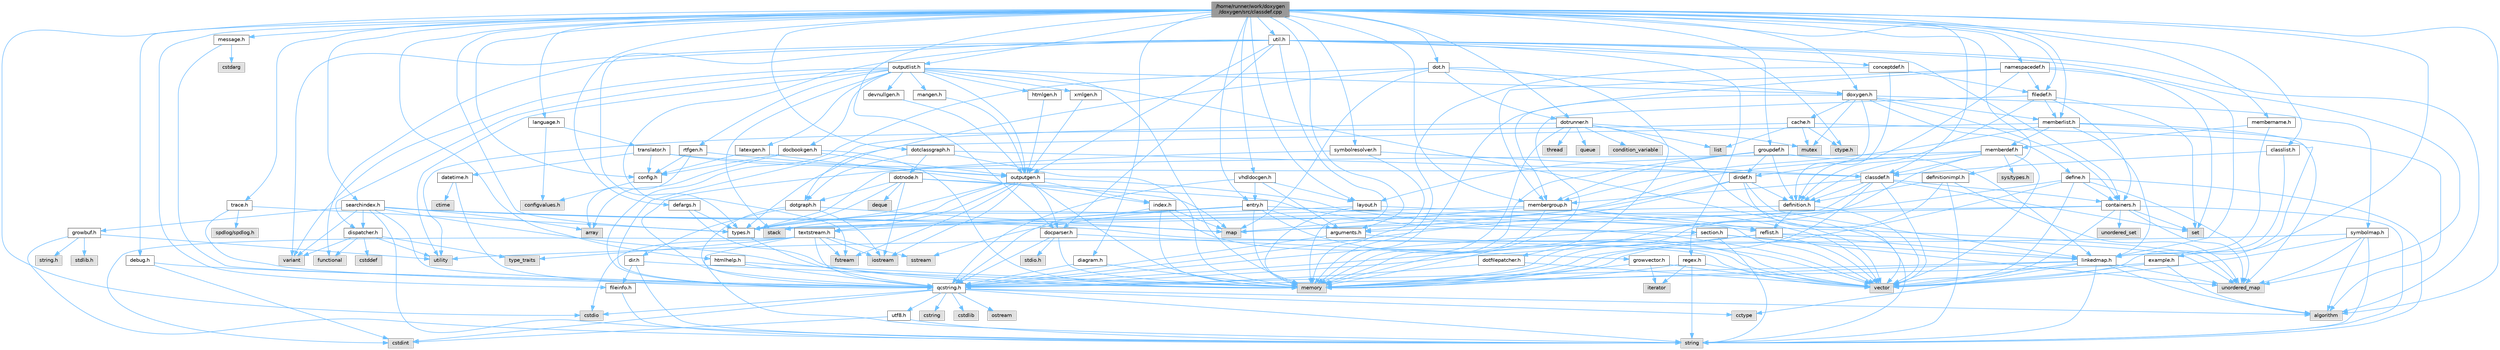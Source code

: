 digraph "/home/runner/work/doxygen/doxygen/src/classdef.cpp"
{
 // INTERACTIVE_SVG=YES
 // LATEX_PDF_SIZE
  bgcolor="transparent";
  edge [fontname=Helvetica,fontsize=10,labelfontname=Helvetica,labelfontsize=10];
  node [fontname=Helvetica,fontsize=10,shape=box,height=0.2,width=0.4];
  Node1 [id="Node000001",label="/home/runner/work/doxygen\l/doxygen/src/classdef.cpp",height=0.2,width=0.4,color="gray40", fillcolor="grey60", style="filled", fontcolor="black"];
  Node1 -> Node2 [id="edge1_Node000001_Node000002",color="steelblue1",style="solid"];
  Node2 [id="Node000002",label="cstdio",height=0.2,width=0.4,color="grey60", fillcolor="#E0E0E0", style="filled"];
  Node1 -> Node3 [id="edge2_Node000001_Node000003",color="steelblue1",style="solid"];
  Node3 [id="Node000003",label="algorithm",height=0.2,width=0.4,color="grey60", fillcolor="#E0E0E0", style="filled"];
  Node1 -> Node4 [id="edge3_Node000001_Node000004",color="steelblue1",style="solid"];
  Node4 [id="Node000004",label="types.h",height=0.2,width=0.4,color="grey40", fillcolor="white", style="filled",URL="$d9/d49/types_8h.html",tooltip="This file contains a number of basic enums and types."];
  Node4 -> Node5 [id="edge4_Node000004_Node000005",color="steelblue1",style="solid"];
  Node5 [id="Node000005",label="qcstring.h",height=0.2,width=0.4,color="grey40", fillcolor="white", style="filled",URL="$d7/d5c/qcstring_8h.html",tooltip=" "];
  Node5 -> Node6 [id="edge5_Node000005_Node000006",color="steelblue1",style="solid"];
  Node6 [id="Node000006",label="string",height=0.2,width=0.4,color="grey60", fillcolor="#E0E0E0", style="filled"];
  Node5 -> Node3 [id="edge6_Node000005_Node000003",color="steelblue1",style="solid"];
  Node5 -> Node7 [id="edge7_Node000005_Node000007",color="steelblue1",style="solid"];
  Node7 [id="Node000007",label="cctype",height=0.2,width=0.4,color="grey60", fillcolor="#E0E0E0", style="filled"];
  Node5 -> Node8 [id="edge8_Node000005_Node000008",color="steelblue1",style="solid"];
  Node8 [id="Node000008",label="cstring",height=0.2,width=0.4,color="grey60", fillcolor="#E0E0E0", style="filled"];
  Node5 -> Node2 [id="edge9_Node000005_Node000002",color="steelblue1",style="solid"];
  Node5 -> Node9 [id="edge10_Node000005_Node000009",color="steelblue1",style="solid"];
  Node9 [id="Node000009",label="cstdlib",height=0.2,width=0.4,color="grey60", fillcolor="#E0E0E0", style="filled"];
  Node5 -> Node10 [id="edge11_Node000005_Node000010",color="steelblue1",style="solid"];
  Node10 [id="Node000010",label="cstdint",height=0.2,width=0.4,color="grey60", fillcolor="#E0E0E0", style="filled"];
  Node5 -> Node11 [id="edge12_Node000005_Node000011",color="steelblue1",style="solid"];
  Node11 [id="Node000011",label="ostream",height=0.2,width=0.4,color="grey60", fillcolor="#E0E0E0", style="filled"];
  Node5 -> Node12 [id="edge13_Node000005_Node000012",color="steelblue1",style="solid"];
  Node12 [id="Node000012",label="utf8.h",height=0.2,width=0.4,color="grey40", fillcolor="white", style="filled",URL="$db/d7c/utf8_8h.html",tooltip="Various UTF8 related helper functions."];
  Node12 -> Node10 [id="edge14_Node000012_Node000010",color="steelblue1",style="solid"];
  Node12 -> Node6 [id="edge15_Node000012_Node000006",color="steelblue1",style="solid"];
  Node1 -> Node13 [id="edge16_Node000001_Node000013",color="steelblue1",style="solid"];
  Node13 [id="Node000013",label="classdef.h",height=0.2,width=0.4,color="grey40", fillcolor="white", style="filled",URL="$d1/da6/classdef_8h.html",tooltip=" "];
  Node13 -> Node14 [id="edge17_Node000013_Node000014",color="steelblue1",style="solid"];
  Node14 [id="Node000014",label="memory",height=0.2,width=0.4,color="grey60", fillcolor="#E0E0E0", style="filled"];
  Node13 -> Node15 [id="edge18_Node000013_Node000015",color="steelblue1",style="solid"];
  Node15 [id="Node000015",label="vector",height=0.2,width=0.4,color="grey60", fillcolor="#E0E0E0", style="filled"];
  Node13 -> Node16 [id="edge19_Node000013_Node000016",color="steelblue1",style="solid"];
  Node16 [id="Node000016",label="set",height=0.2,width=0.4,color="grey60", fillcolor="#E0E0E0", style="filled"];
  Node13 -> Node17 [id="edge20_Node000013_Node000017",color="steelblue1",style="solid"];
  Node17 [id="Node000017",label="containers.h",height=0.2,width=0.4,color="grey40", fillcolor="white", style="filled",URL="$d5/d75/containers_8h.html",tooltip=" "];
  Node17 -> Node15 [id="edge21_Node000017_Node000015",color="steelblue1",style="solid"];
  Node17 -> Node6 [id="edge22_Node000017_Node000006",color="steelblue1",style="solid"];
  Node17 -> Node16 [id="edge23_Node000017_Node000016",color="steelblue1",style="solid"];
  Node17 -> Node18 [id="edge24_Node000017_Node000018",color="steelblue1",style="solid"];
  Node18 [id="Node000018",label="map",height=0.2,width=0.4,color="grey60", fillcolor="#E0E0E0", style="filled"];
  Node17 -> Node19 [id="edge25_Node000017_Node000019",color="steelblue1",style="solid"];
  Node19 [id="Node000019",label="unordered_set",height=0.2,width=0.4,color="grey60", fillcolor="#E0E0E0", style="filled"];
  Node17 -> Node20 [id="edge26_Node000017_Node000020",color="steelblue1",style="solid"];
  Node20 [id="Node000020",label="unordered_map",height=0.2,width=0.4,color="grey60", fillcolor="#E0E0E0", style="filled"];
  Node17 -> Node21 [id="edge27_Node000017_Node000021",color="steelblue1",style="solid"];
  Node21 [id="Node000021",label="stack",height=0.2,width=0.4,color="grey60", fillcolor="#E0E0E0", style="filled"];
  Node13 -> Node22 [id="edge28_Node000013_Node000022",color="steelblue1",style="solid"];
  Node22 [id="Node000022",label="definition.h",height=0.2,width=0.4,color="grey40", fillcolor="white", style="filled",URL="$df/da1/definition_8h.html",tooltip=" "];
  Node22 -> Node15 [id="edge29_Node000022_Node000015",color="steelblue1",style="solid"];
  Node22 -> Node4 [id="edge30_Node000022_Node000004",color="steelblue1",style="solid"];
  Node22 -> Node23 [id="edge31_Node000022_Node000023",color="steelblue1",style="solid"];
  Node23 [id="Node000023",label="reflist.h",height=0.2,width=0.4,color="grey40", fillcolor="white", style="filled",URL="$d1/d02/reflist_8h.html",tooltip=" "];
  Node23 -> Node15 [id="edge32_Node000023_Node000015",color="steelblue1",style="solid"];
  Node23 -> Node20 [id="edge33_Node000023_Node000020",color="steelblue1",style="solid"];
  Node23 -> Node14 [id="edge34_Node000023_Node000014",color="steelblue1",style="solid"];
  Node23 -> Node5 [id="edge35_Node000023_Node000005",color="steelblue1",style="solid"];
  Node23 -> Node24 [id="edge36_Node000023_Node000024",color="steelblue1",style="solid"];
  Node24 [id="Node000024",label="linkedmap.h",height=0.2,width=0.4,color="grey40", fillcolor="white", style="filled",URL="$da/de1/linkedmap_8h.html",tooltip=" "];
  Node24 -> Node20 [id="edge37_Node000024_Node000020",color="steelblue1",style="solid"];
  Node24 -> Node15 [id="edge38_Node000024_Node000015",color="steelblue1",style="solid"];
  Node24 -> Node14 [id="edge39_Node000024_Node000014",color="steelblue1",style="solid"];
  Node24 -> Node6 [id="edge40_Node000024_Node000006",color="steelblue1",style="solid"];
  Node24 -> Node3 [id="edge41_Node000024_Node000003",color="steelblue1",style="solid"];
  Node24 -> Node7 [id="edge42_Node000024_Node000007",color="steelblue1",style="solid"];
  Node24 -> Node5 [id="edge43_Node000024_Node000005",color="steelblue1",style="solid"];
  Node13 -> Node25 [id="edge44_Node000013_Node000025",color="steelblue1",style="solid"];
  Node25 [id="Node000025",label="arguments.h",height=0.2,width=0.4,color="grey40", fillcolor="white", style="filled",URL="$df/d9b/arguments_8h.html",tooltip=" "];
  Node25 -> Node15 [id="edge45_Node000025_Node000015",color="steelblue1",style="solid"];
  Node25 -> Node5 [id="edge46_Node000025_Node000005",color="steelblue1",style="solid"];
  Node13 -> Node26 [id="edge47_Node000013_Node000026",color="steelblue1",style="solid"];
  Node26 [id="Node000026",label="membergroup.h",height=0.2,width=0.4,color="grey40", fillcolor="white", style="filled",URL="$d9/d11/membergroup_8h.html",tooltip=" "];
  Node26 -> Node15 [id="edge48_Node000026_Node000015",color="steelblue1",style="solid"];
  Node26 -> Node18 [id="edge49_Node000026_Node000018",color="steelblue1",style="solid"];
  Node26 -> Node14 [id="edge50_Node000026_Node000014",color="steelblue1",style="solid"];
  Node26 -> Node4 [id="edge51_Node000026_Node000004",color="steelblue1",style="solid"];
  Node26 -> Node23 [id="edge52_Node000026_Node000023",color="steelblue1",style="solid"];
  Node1 -> Node27 [id="edge53_Node000001_Node000027",color="steelblue1",style="solid"];
  Node27 [id="Node000027",label="classlist.h",height=0.2,width=0.4,color="grey40", fillcolor="white", style="filled",URL="$d2/df8/classlist_8h.html",tooltip=" "];
  Node27 -> Node24 [id="edge54_Node000027_Node000024",color="steelblue1",style="solid"];
  Node27 -> Node13 [id="edge55_Node000027_Node000013",color="steelblue1",style="solid"];
  Node1 -> Node28 [id="edge56_Node000001_Node000028",color="steelblue1",style="solid"];
  Node28 [id="Node000028",label="entry.h",height=0.2,width=0.4,color="grey40", fillcolor="white", style="filled",URL="$d1/dc6/entry_8h.html",tooltip=" "];
  Node28 -> Node15 [id="edge57_Node000028_Node000015",color="steelblue1",style="solid"];
  Node28 -> Node14 [id="edge58_Node000028_Node000014",color="steelblue1",style="solid"];
  Node28 -> Node29 [id="edge59_Node000028_Node000029",color="steelblue1",style="solid"];
  Node29 [id="Node000029",label="sstream",height=0.2,width=0.4,color="grey60", fillcolor="#E0E0E0", style="filled"];
  Node28 -> Node4 [id="edge60_Node000028_Node000004",color="steelblue1",style="solid"];
  Node28 -> Node25 [id="edge61_Node000028_Node000025",color="steelblue1",style="solid"];
  Node28 -> Node23 [id="edge62_Node000028_Node000023",color="steelblue1",style="solid"];
  Node28 -> Node30 [id="edge63_Node000028_Node000030",color="steelblue1",style="solid"];
  Node30 [id="Node000030",label="textstream.h",height=0.2,width=0.4,color="grey40", fillcolor="white", style="filled",URL="$d4/d7d/textstream_8h.html",tooltip=" "];
  Node30 -> Node6 [id="edge64_Node000030_Node000006",color="steelblue1",style="solid"];
  Node30 -> Node31 [id="edge65_Node000030_Node000031",color="steelblue1",style="solid"];
  Node31 [id="Node000031",label="iostream",height=0.2,width=0.4,color="grey60", fillcolor="#E0E0E0", style="filled"];
  Node30 -> Node29 [id="edge66_Node000030_Node000029",color="steelblue1",style="solid"];
  Node30 -> Node10 [id="edge67_Node000030_Node000010",color="steelblue1",style="solid"];
  Node30 -> Node2 [id="edge68_Node000030_Node000002",color="steelblue1",style="solid"];
  Node30 -> Node32 [id="edge69_Node000030_Node000032",color="steelblue1",style="solid"];
  Node32 [id="Node000032",label="fstream",height=0.2,width=0.4,color="grey60", fillcolor="#E0E0E0", style="filled"];
  Node30 -> Node33 [id="edge70_Node000030_Node000033",color="steelblue1",style="solid"];
  Node33 [id="Node000033",label="type_traits",height=0.2,width=0.4,color="grey60", fillcolor="#E0E0E0", style="filled"];
  Node30 -> Node5 [id="edge71_Node000030_Node000005",color="steelblue1",style="solid"];
  Node1 -> Node34 [id="edge72_Node000001_Node000034",color="steelblue1",style="solid"];
  Node34 [id="Node000034",label="doxygen.h",height=0.2,width=0.4,color="grey40", fillcolor="white", style="filled",URL="$d1/da1/doxygen_8h.html",tooltip=" "];
  Node34 -> Node35 [id="edge73_Node000034_Node000035",color="steelblue1",style="solid"];
  Node35 [id="Node000035",label="mutex",height=0.2,width=0.4,color="grey60", fillcolor="#E0E0E0", style="filled"];
  Node34 -> Node17 [id="edge74_Node000034_Node000017",color="steelblue1",style="solid"];
  Node34 -> Node26 [id="edge75_Node000034_Node000026",color="steelblue1",style="solid"];
  Node34 -> Node36 [id="edge76_Node000034_Node000036",color="steelblue1",style="solid"];
  Node36 [id="Node000036",label="dirdef.h",height=0.2,width=0.4,color="grey40", fillcolor="white", style="filled",URL="$d6/d15/dirdef_8h.html",tooltip=" "];
  Node36 -> Node15 [id="edge77_Node000036_Node000015",color="steelblue1",style="solid"];
  Node36 -> Node18 [id="edge78_Node000036_Node000018",color="steelblue1",style="solid"];
  Node36 -> Node5 [id="edge79_Node000036_Node000005",color="steelblue1",style="solid"];
  Node36 -> Node24 [id="edge80_Node000036_Node000024",color="steelblue1",style="solid"];
  Node36 -> Node22 [id="edge81_Node000036_Node000022",color="steelblue1",style="solid"];
  Node34 -> Node37 [id="edge82_Node000034_Node000037",color="steelblue1",style="solid"];
  Node37 [id="Node000037",label="memberlist.h",height=0.2,width=0.4,color="grey40", fillcolor="white", style="filled",URL="$dd/d78/memberlist_8h.html",tooltip=" "];
  Node37 -> Node15 [id="edge83_Node000037_Node000015",color="steelblue1",style="solid"];
  Node37 -> Node3 [id="edge84_Node000037_Node000003",color="steelblue1",style="solid"];
  Node37 -> Node38 [id="edge85_Node000037_Node000038",color="steelblue1",style="solid"];
  Node38 [id="Node000038",label="memberdef.h",height=0.2,width=0.4,color="grey40", fillcolor="white", style="filled",URL="$d4/d46/memberdef_8h.html",tooltip=" "];
  Node38 -> Node15 [id="edge86_Node000038_Node000015",color="steelblue1",style="solid"];
  Node38 -> Node14 [id="edge87_Node000038_Node000014",color="steelblue1",style="solid"];
  Node38 -> Node39 [id="edge88_Node000038_Node000039",color="steelblue1",style="solid"];
  Node39 [id="Node000039",label="sys/types.h",height=0.2,width=0.4,color="grey60", fillcolor="#E0E0E0", style="filled"];
  Node38 -> Node4 [id="edge89_Node000038_Node000004",color="steelblue1",style="solid"];
  Node38 -> Node22 [id="edge90_Node000038_Node000022",color="steelblue1",style="solid"];
  Node38 -> Node25 [id="edge91_Node000038_Node000025",color="steelblue1",style="solid"];
  Node38 -> Node13 [id="edge92_Node000038_Node000013",color="steelblue1",style="solid"];
  Node37 -> Node24 [id="edge93_Node000037_Node000024",color="steelblue1",style="solid"];
  Node37 -> Node4 [id="edge94_Node000037_Node000004",color="steelblue1",style="solid"];
  Node37 -> Node26 [id="edge95_Node000037_Node000026",color="steelblue1",style="solid"];
  Node34 -> Node40 [id="edge96_Node000034_Node000040",color="steelblue1",style="solid"];
  Node40 [id="Node000040",label="define.h",height=0.2,width=0.4,color="grey40", fillcolor="white", style="filled",URL="$df/d67/define_8h.html",tooltip=" "];
  Node40 -> Node15 [id="edge97_Node000040_Node000015",color="steelblue1",style="solid"];
  Node40 -> Node14 [id="edge98_Node000040_Node000014",color="steelblue1",style="solid"];
  Node40 -> Node6 [id="edge99_Node000040_Node000006",color="steelblue1",style="solid"];
  Node40 -> Node20 [id="edge100_Node000040_Node000020",color="steelblue1",style="solid"];
  Node40 -> Node5 [id="edge101_Node000040_Node000005",color="steelblue1",style="solid"];
  Node40 -> Node17 [id="edge102_Node000040_Node000017",color="steelblue1",style="solid"];
  Node34 -> Node41 [id="edge103_Node000034_Node000041",color="steelblue1",style="solid"];
  Node41 [id="Node000041",label="cache.h",height=0.2,width=0.4,color="grey40", fillcolor="white", style="filled",URL="$d3/d26/cache_8h.html",tooltip=" "];
  Node41 -> Node42 [id="edge104_Node000041_Node000042",color="steelblue1",style="solid"];
  Node42 [id="Node000042",label="list",height=0.2,width=0.4,color="grey60", fillcolor="#E0E0E0", style="filled"];
  Node41 -> Node20 [id="edge105_Node000041_Node000020",color="steelblue1",style="solid"];
  Node41 -> Node35 [id="edge106_Node000041_Node000035",color="steelblue1",style="solid"];
  Node41 -> Node43 [id="edge107_Node000041_Node000043",color="steelblue1",style="solid"];
  Node43 [id="Node000043",label="utility",height=0.2,width=0.4,color="grey60", fillcolor="#E0E0E0", style="filled"];
  Node41 -> Node44 [id="edge108_Node000041_Node000044",color="steelblue1",style="solid"];
  Node44 [id="Node000044",label="ctype.h",height=0.2,width=0.4,color="grey60", fillcolor="#E0E0E0", style="filled"];
  Node34 -> Node45 [id="edge109_Node000034_Node000045",color="steelblue1",style="solid"];
  Node45 [id="Node000045",label="symbolmap.h",height=0.2,width=0.4,color="grey40", fillcolor="white", style="filled",URL="$d7/ddd/symbolmap_8h.html",tooltip=" "];
  Node45 -> Node3 [id="edge110_Node000045_Node000003",color="steelblue1",style="solid"];
  Node45 -> Node20 [id="edge111_Node000045_Node000020",color="steelblue1",style="solid"];
  Node45 -> Node15 [id="edge112_Node000045_Node000015",color="steelblue1",style="solid"];
  Node45 -> Node6 [id="edge113_Node000045_Node000006",color="steelblue1",style="solid"];
  Node45 -> Node43 [id="edge114_Node000045_Node000043",color="steelblue1",style="solid"];
  Node1 -> Node46 [id="edge115_Node000001_Node000046",color="steelblue1",style="solid"];
  Node46 [id="Node000046",label="membername.h",height=0.2,width=0.4,color="grey40", fillcolor="white", style="filled",URL="$d7/dfc/membername_8h.html",tooltip=" "];
  Node46 -> Node38 [id="edge116_Node000046_Node000038",color="steelblue1",style="solid"];
  Node46 -> Node24 [id="edge117_Node000046_Node000024",color="steelblue1",style="solid"];
  Node1 -> Node47 [id="edge118_Node000001_Node000047",color="steelblue1",style="solid"];
  Node47 [id="Node000047",label="message.h",height=0.2,width=0.4,color="grey40", fillcolor="white", style="filled",URL="$d2/d0d/message_8h.html",tooltip=" "];
  Node47 -> Node48 [id="edge119_Node000047_Node000048",color="steelblue1",style="solid"];
  Node48 [id="Node000048",label="cstdarg",height=0.2,width=0.4,color="grey60", fillcolor="#E0E0E0", style="filled"];
  Node47 -> Node5 [id="edge120_Node000047_Node000005",color="steelblue1",style="solid"];
  Node1 -> Node49 [id="edge121_Node000001_Node000049",color="steelblue1",style="solid"];
  Node49 [id="Node000049",label="config.h",height=0.2,width=0.4,color="grey40", fillcolor="white", style="filled",URL="$db/d16/config_8h.html",tooltip=" "];
  Node49 -> Node50 [id="edge122_Node000049_Node000050",color="steelblue1",style="solid"];
  Node50 [id="Node000050",label="configvalues.h",height=0.2,width=0.4,color="grey60", fillcolor="#E0E0E0", style="filled"];
  Node1 -> Node51 [id="edge123_Node000001_Node000051",color="steelblue1",style="solid"];
  Node51 [id="Node000051",label="util.h",height=0.2,width=0.4,color="grey40", fillcolor="white", style="filled",URL="$d8/d3c/util_8h.html",tooltip="A bunch of utility functions."];
  Node51 -> Node14 [id="edge124_Node000051_Node000014",color="steelblue1",style="solid"];
  Node51 -> Node20 [id="edge125_Node000051_Node000020",color="steelblue1",style="solid"];
  Node51 -> Node3 [id="edge126_Node000051_Node000003",color="steelblue1",style="solid"];
  Node51 -> Node52 [id="edge127_Node000051_Node000052",color="steelblue1",style="solid"];
  Node52 [id="Node000052",label="functional",height=0.2,width=0.4,color="grey60", fillcolor="#E0E0E0", style="filled"];
  Node51 -> Node32 [id="edge128_Node000051_Node000032",color="steelblue1",style="solid"];
  Node51 -> Node53 [id="edge129_Node000051_Node000053",color="steelblue1",style="solid"];
  Node53 [id="Node000053",label="variant",height=0.2,width=0.4,color="grey60", fillcolor="#E0E0E0", style="filled"];
  Node51 -> Node44 [id="edge130_Node000051_Node000044",color="steelblue1",style="solid"];
  Node51 -> Node4 [id="edge131_Node000051_Node000004",color="steelblue1",style="solid"];
  Node51 -> Node54 [id="edge132_Node000051_Node000054",color="steelblue1",style="solid"];
  Node54 [id="Node000054",label="docparser.h",height=0.2,width=0.4,color="grey40", fillcolor="white", style="filled",URL="$de/d9c/docparser_8h.html",tooltip=" "];
  Node54 -> Node55 [id="edge133_Node000054_Node000055",color="steelblue1",style="solid"];
  Node55 [id="Node000055",label="stdio.h",height=0.2,width=0.4,color="grey60", fillcolor="#E0E0E0", style="filled"];
  Node54 -> Node14 [id="edge134_Node000054_Node000014",color="steelblue1",style="solid"];
  Node54 -> Node5 [id="edge135_Node000054_Node000005",color="steelblue1",style="solid"];
  Node54 -> Node56 [id="edge136_Node000054_Node000056",color="steelblue1",style="solid"];
  Node56 [id="Node000056",label="growvector.h",height=0.2,width=0.4,color="grey40", fillcolor="white", style="filled",URL="$d7/d50/growvector_8h.html",tooltip=" "];
  Node56 -> Node15 [id="edge137_Node000056_Node000015",color="steelblue1",style="solid"];
  Node56 -> Node14 [id="edge138_Node000056_Node000014",color="steelblue1",style="solid"];
  Node56 -> Node57 [id="edge139_Node000056_Node000057",color="steelblue1",style="solid"];
  Node57 [id="Node000057",label="iterator",height=0.2,width=0.4,color="grey60", fillcolor="#E0E0E0", style="filled"];
  Node51 -> Node17 [id="edge140_Node000051_Node000017",color="steelblue1",style="solid"];
  Node51 -> Node58 [id="edge141_Node000051_Node000058",color="steelblue1",style="solid"];
  Node58 [id="Node000058",label="outputgen.h",height=0.2,width=0.4,color="grey40", fillcolor="white", style="filled",URL="$df/d06/outputgen_8h.html",tooltip=" "];
  Node58 -> Node14 [id="edge142_Node000058_Node000014",color="steelblue1",style="solid"];
  Node58 -> Node21 [id="edge143_Node000058_Node000021",color="steelblue1",style="solid"];
  Node58 -> Node31 [id="edge144_Node000058_Node000031",color="steelblue1",style="solid"];
  Node58 -> Node32 [id="edge145_Node000058_Node000032",color="steelblue1",style="solid"];
  Node58 -> Node4 [id="edge146_Node000058_Node000004",color="steelblue1",style="solid"];
  Node58 -> Node59 [id="edge147_Node000058_Node000059",color="steelblue1",style="solid"];
  Node59 [id="Node000059",label="index.h",height=0.2,width=0.4,color="grey40", fillcolor="white", style="filled",URL="$d1/db5/index_8h.html",tooltip=" "];
  Node59 -> Node14 [id="edge148_Node000059_Node000014",color="steelblue1",style="solid"];
  Node59 -> Node15 [id="edge149_Node000059_Node000015",color="steelblue1",style="solid"];
  Node59 -> Node18 [id="edge150_Node000059_Node000018",color="steelblue1",style="solid"];
  Node59 -> Node5 [id="edge151_Node000059_Node000005",color="steelblue1",style="solid"];
  Node58 -> Node60 [id="edge152_Node000058_Node000060",color="steelblue1",style="solid"];
  Node60 [id="Node000060",label="section.h",height=0.2,width=0.4,color="grey40", fillcolor="white", style="filled",URL="$d1/d2a/section_8h.html",tooltip=" "];
  Node60 -> Node6 [id="edge153_Node000060_Node000006",color="steelblue1",style="solid"];
  Node60 -> Node20 [id="edge154_Node000060_Node000020",color="steelblue1",style="solid"];
  Node60 -> Node5 [id="edge155_Node000060_Node000005",color="steelblue1",style="solid"];
  Node60 -> Node24 [id="edge156_Node000060_Node000024",color="steelblue1",style="solid"];
  Node58 -> Node30 [id="edge157_Node000058_Node000030",color="steelblue1",style="solid"];
  Node58 -> Node54 [id="edge158_Node000058_Node000054",color="steelblue1",style="solid"];
  Node51 -> Node61 [id="edge159_Node000051_Node000061",color="steelblue1",style="solid"];
  Node61 [id="Node000061",label="regex.h",height=0.2,width=0.4,color="grey40", fillcolor="white", style="filled",URL="$d1/d21/regex_8h.html",tooltip=" "];
  Node61 -> Node14 [id="edge160_Node000061_Node000014",color="steelblue1",style="solid"];
  Node61 -> Node6 [id="edge161_Node000061_Node000006",color="steelblue1",style="solid"];
  Node61 -> Node15 [id="edge162_Node000061_Node000015",color="steelblue1",style="solid"];
  Node61 -> Node57 [id="edge163_Node000061_Node000057",color="steelblue1",style="solid"];
  Node51 -> Node62 [id="edge164_Node000051_Node000062",color="steelblue1",style="solid"];
  Node62 [id="Node000062",label="conceptdef.h",height=0.2,width=0.4,color="grey40", fillcolor="white", style="filled",URL="$da/df1/conceptdef_8h.html",tooltip=" "];
  Node62 -> Node14 [id="edge165_Node000062_Node000014",color="steelblue1",style="solid"];
  Node62 -> Node22 [id="edge166_Node000062_Node000022",color="steelblue1",style="solid"];
  Node62 -> Node63 [id="edge167_Node000062_Node000063",color="steelblue1",style="solid"];
  Node63 [id="Node000063",label="filedef.h",height=0.2,width=0.4,color="grey40", fillcolor="white", style="filled",URL="$d4/d3a/filedef_8h.html",tooltip=" "];
  Node63 -> Node14 [id="edge168_Node000063_Node000014",color="steelblue1",style="solid"];
  Node63 -> Node16 [id="edge169_Node000063_Node000016",color="steelblue1",style="solid"];
  Node63 -> Node22 [id="edge170_Node000063_Node000022",color="steelblue1",style="solid"];
  Node63 -> Node37 [id="edge171_Node000063_Node000037",color="steelblue1",style="solid"];
  Node63 -> Node17 [id="edge172_Node000063_Node000017",color="steelblue1",style="solid"];
  Node1 -> Node64 [id="edge173_Node000001_Node000064",color="steelblue1",style="solid"];
  Node64 [id="Node000064",label="diagram.h",height=0.2,width=0.4,color="grey40", fillcolor="white", style="filled",URL="$d9/d1b/diagram_8h.html",tooltip=" "];
  Node64 -> Node14 [id="edge174_Node000064_Node000014",color="steelblue1",style="solid"];
  Node64 -> Node5 [id="edge175_Node000064_Node000005",color="steelblue1",style="solid"];
  Node1 -> Node65 [id="edge176_Node000001_Node000065",color="steelblue1",style="solid"];
  Node65 [id="Node000065",label="language.h",height=0.2,width=0.4,color="grey40", fillcolor="white", style="filled",URL="$d8/dce/language_8h.html",tooltip=" "];
  Node65 -> Node66 [id="edge177_Node000065_Node000066",color="steelblue1",style="solid"];
  Node66 [id="Node000066",label="translator.h",height=0.2,width=0.4,color="grey40", fillcolor="white", style="filled",URL="$d9/df1/translator_8h.html",tooltip=" "];
  Node66 -> Node13 [id="edge178_Node000066_Node000013",color="steelblue1",style="solid"];
  Node66 -> Node49 [id="edge179_Node000066_Node000049",color="steelblue1",style="solid"];
  Node66 -> Node67 [id="edge180_Node000066_Node000067",color="steelblue1",style="solid"];
  Node67 [id="Node000067",label="datetime.h",height=0.2,width=0.4,color="grey40", fillcolor="white", style="filled",URL="$de/d1b/datetime_8h.html",tooltip=" "];
  Node67 -> Node68 [id="edge181_Node000067_Node000068",color="steelblue1",style="solid"];
  Node68 [id="Node000068",label="ctime",height=0.2,width=0.4,color="grey60", fillcolor="#E0E0E0", style="filled"];
  Node67 -> Node5 [id="edge182_Node000067_Node000005",color="steelblue1",style="solid"];
  Node66 -> Node59 [id="edge183_Node000066_Node000059",color="steelblue1",style="solid"];
  Node65 -> Node50 [id="edge184_Node000065_Node000050",color="steelblue1",style="solid"];
  Node1 -> Node69 [id="edge185_Node000001_Node000069",color="steelblue1",style="solid"];
  Node69 [id="Node000069",label="htmlhelp.h",height=0.2,width=0.4,color="grey40", fillcolor="white", style="filled",URL="$d8/dc3/htmlhelp_8h.html",tooltip=" "];
  Node69 -> Node14 [id="edge186_Node000069_Node000014",color="steelblue1",style="solid"];
  Node69 -> Node5 [id="edge187_Node000069_Node000005",color="steelblue1",style="solid"];
  Node1 -> Node70 [id="edge188_Node000001_Node000070",color="steelblue1",style="solid"];
  Node70 [id="Node000070",label="example.h",height=0.2,width=0.4,color="grey40", fillcolor="white", style="filled",URL="$df/d24/example_8h.html",tooltip=" "];
  Node70 -> Node3 [id="edge189_Node000070_Node000003",color="steelblue1",style="solid"];
  Node70 -> Node15 [id="edge190_Node000070_Node000015",color="steelblue1",style="solid"];
  Node70 -> Node5 [id="edge191_Node000070_Node000005",color="steelblue1",style="solid"];
  Node1 -> Node71 [id="edge192_Node000001_Node000071",color="steelblue1",style="solid"];
  Node71 [id="Node000071",label="outputlist.h",height=0.2,width=0.4,color="grey40", fillcolor="white", style="filled",URL="$d2/db9/outputlist_8h.html",tooltip=" "];
  Node71 -> Node43 [id="edge193_Node000071_Node000043",color="steelblue1",style="solid"];
  Node71 -> Node15 [id="edge194_Node000071_Node000015",color="steelblue1",style="solid"];
  Node71 -> Node14 [id="edge195_Node000071_Node000014",color="steelblue1",style="solid"];
  Node71 -> Node53 [id="edge196_Node000071_Node000053",color="steelblue1",style="solid"];
  Node71 -> Node21 [id="edge197_Node000071_Node000021",color="steelblue1",style="solid"];
  Node71 -> Node58 [id="edge198_Node000071_Node000058",color="steelblue1",style="solid"];
  Node71 -> Node34 [id="edge199_Node000071_Node000034",color="steelblue1",style="solid"];
  Node71 -> Node72 [id="edge200_Node000071_Node000072",color="steelblue1",style="solid"];
  Node72 [id="Node000072",label="dispatcher.h",height=0.2,width=0.4,color="grey40", fillcolor="white", style="filled",URL="$da/d73/dispatcher_8h.html",tooltip=" "];
  Node72 -> Node73 [id="edge201_Node000072_Node000073",color="steelblue1",style="solid"];
  Node73 [id="Node000073",label="cstddef",height=0.2,width=0.4,color="grey60", fillcolor="#E0E0E0", style="filled"];
  Node72 -> Node43 [id="edge202_Node000072_Node000043",color="steelblue1",style="solid"];
  Node72 -> Node52 [id="edge203_Node000072_Node000052",color="steelblue1",style="solid"];
  Node72 -> Node53 [id="edge204_Node000072_Node000053",color="steelblue1",style="solid"];
  Node72 -> Node33 [id="edge205_Node000072_Node000033",color="steelblue1",style="solid"];
  Node71 -> Node74 [id="edge206_Node000071_Node000074",color="steelblue1",style="solid"];
  Node74 [id="Node000074",label="htmlgen.h",height=0.2,width=0.4,color="grey40", fillcolor="white", style="filled",URL="$d8/d56/htmlgen_8h.html",tooltip=" "];
  Node74 -> Node58 [id="edge207_Node000074_Node000058",color="steelblue1",style="solid"];
  Node71 -> Node75 [id="edge208_Node000071_Node000075",color="steelblue1",style="solid"];
  Node75 [id="Node000075",label="latexgen.h",height=0.2,width=0.4,color="grey40", fillcolor="white", style="filled",URL="$d6/d9c/latexgen_8h.html",tooltip=" "];
  Node75 -> Node49 [id="edge209_Node000075_Node000049",color="steelblue1",style="solid"];
  Node75 -> Node58 [id="edge210_Node000075_Node000058",color="steelblue1",style="solid"];
  Node71 -> Node76 [id="edge211_Node000071_Node000076",color="steelblue1",style="solid"];
  Node76 [id="Node000076",label="rtfgen.h",height=0.2,width=0.4,color="grey40", fillcolor="white", style="filled",URL="$d4/daa/rtfgen_8h.html",tooltip=" "];
  Node76 -> Node77 [id="edge212_Node000076_Node000077",color="steelblue1",style="solid"];
  Node77 [id="Node000077",label="array",height=0.2,width=0.4,color="grey60", fillcolor="#E0E0E0", style="filled"];
  Node76 -> Node49 [id="edge213_Node000076_Node000049",color="steelblue1",style="solid"];
  Node76 -> Node58 [id="edge214_Node000076_Node000058",color="steelblue1",style="solid"];
  Node71 -> Node78 [id="edge215_Node000071_Node000078",color="steelblue1",style="solid"];
  Node78 [id="Node000078",label="mangen.h",height=0.2,width=0.4,color="grey40", fillcolor="white", style="filled",URL="$da/dc0/mangen_8h.html",tooltip=" "];
  Node78 -> Node58 [id="edge216_Node000078_Node000058",color="steelblue1",style="solid"];
  Node71 -> Node79 [id="edge217_Node000071_Node000079",color="steelblue1",style="solid"];
  Node79 [id="Node000079",label="docbookgen.h",height=0.2,width=0.4,color="grey40", fillcolor="white", style="filled",URL="$de/dea/docbookgen_8h.html",tooltip=" "];
  Node79 -> Node14 [id="edge218_Node000079_Node000014",color="steelblue1",style="solid"];
  Node79 -> Node77 [id="edge219_Node000079_Node000077",color="steelblue1",style="solid"];
  Node79 -> Node49 [id="edge220_Node000079_Node000049",color="steelblue1",style="solid"];
  Node79 -> Node58 [id="edge221_Node000079_Node000058",color="steelblue1",style="solid"];
  Node71 -> Node80 [id="edge222_Node000071_Node000080",color="steelblue1",style="solid"];
  Node80 [id="Node000080",label="xmlgen.h",height=0.2,width=0.4,color="grey40", fillcolor="white", style="filled",URL="$d9/d67/xmlgen_8h.html",tooltip=" "];
  Node80 -> Node58 [id="edge223_Node000080_Node000058",color="steelblue1",style="solid"];
  Node71 -> Node81 [id="edge224_Node000071_Node000081",color="steelblue1",style="solid"];
  Node81 [id="Node000081",label="devnullgen.h",height=0.2,width=0.4,color="grey40", fillcolor="white", style="filled",URL="$d8/de5/devnullgen_8h.html",tooltip=" "];
  Node81 -> Node58 [id="edge225_Node000081_Node000058",color="steelblue1",style="solid"];
  Node1 -> Node82 [id="edge226_Node000001_Node000082",color="steelblue1",style="solid"];
  Node82 [id="Node000082",label="dot.h",height=0.2,width=0.4,color="grey40", fillcolor="white", style="filled",URL="$d6/d4a/dot_8h.html",tooltip=" "];
  Node82 -> Node18 [id="edge227_Node000082_Node000018",color="steelblue1",style="solid"];
  Node82 -> Node5 [id="edge228_Node000082_Node000005",color="steelblue1",style="solid"];
  Node82 -> Node83 [id="edge229_Node000082_Node000083",color="steelblue1",style="solid"];
  Node83 [id="Node000083",label="dotgraph.h",height=0.2,width=0.4,color="grey40", fillcolor="white", style="filled",URL="$d0/daa/dotgraph_8h.html",tooltip=" "];
  Node83 -> Node31 [id="edge230_Node000083_Node000031",color="steelblue1",style="solid"];
  Node83 -> Node18 [id="edge231_Node000083_Node000018",color="steelblue1",style="solid"];
  Node83 -> Node5 [id="edge232_Node000083_Node000005",color="steelblue1",style="solid"];
  Node83 -> Node84 [id="edge233_Node000083_Node000084",color="steelblue1",style="solid"];
  Node84 [id="Node000084",label="dir.h",height=0.2,width=0.4,color="grey40", fillcolor="white", style="filled",URL="$df/d9c/dir_8h.html",tooltip=" "];
  Node84 -> Node6 [id="edge234_Node000084_Node000006",color="steelblue1",style="solid"];
  Node84 -> Node14 [id="edge235_Node000084_Node000014",color="steelblue1",style="solid"];
  Node84 -> Node85 [id="edge236_Node000084_Node000085",color="steelblue1",style="solid"];
  Node85 [id="Node000085",label="fileinfo.h",height=0.2,width=0.4,color="grey40", fillcolor="white", style="filled",URL="$df/d45/fileinfo_8h.html",tooltip=" "];
  Node85 -> Node6 [id="edge237_Node000085_Node000006",color="steelblue1",style="solid"];
  Node82 -> Node86 [id="edge238_Node000082_Node000086",color="steelblue1",style="solid"];
  Node86 [id="Node000086",label="dotfilepatcher.h",height=0.2,width=0.4,color="grey40", fillcolor="white", style="filled",URL="$d3/d38/dotfilepatcher_8h.html",tooltip=" "];
  Node86 -> Node15 [id="edge239_Node000086_Node000015",color="steelblue1",style="solid"];
  Node86 -> Node5 [id="edge240_Node000086_Node000005",color="steelblue1",style="solid"];
  Node82 -> Node87 [id="edge241_Node000082_Node000087",color="steelblue1",style="solid"];
  Node87 [id="Node000087",label="dotrunner.h",height=0.2,width=0.4,color="grey40", fillcolor="white", style="filled",URL="$d2/dd1/dotrunner_8h.html",tooltip=" "];
  Node87 -> Node6 [id="edge242_Node000087_Node000006",color="steelblue1",style="solid"];
  Node87 -> Node88 [id="edge243_Node000087_Node000088",color="steelblue1",style="solid"];
  Node88 [id="Node000088",label="thread",height=0.2,width=0.4,color="grey60", fillcolor="#E0E0E0", style="filled"];
  Node87 -> Node42 [id="edge244_Node000087_Node000042",color="steelblue1",style="solid"];
  Node87 -> Node89 [id="edge245_Node000087_Node000089",color="steelblue1",style="solid"];
  Node89 [id="Node000089",label="queue",height=0.2,width=0.4,color="grey60", fillcolor="#E0E0E0", style="filled"];
  Node87 -> Node35 [id="edge246_Node000087_Node000035",color="steelblue1",style="solid"];
  Node87 -> Node90 [id="edge247_Node000087_Node000090",color="steelblue1",style="solid"];
  Node90 [id="Node000090",label="condition_variable",height=0.2,width=0.4,color="grey60", fillcolor="#E0E0E0", style="filled"];
  Node87 -> Node14 [id="edge248_Node000087_Node000014",color="steelblue1",style="solid"];
  Node87 -> Node5 [id="edge249_Node000087_Node000005",color="steelblue1",style="solid"];
  Node82 -> Node34 [id="edge250_Node000082_Node000034",color="steelblue1",style="solid"];
  Node1 -> Node91 [id="edge251_Node000001_Node000091",color="steelblue1",style="solid"];
  Node91 [id="Node000091",label="dotclassgraph.h",height=0.2,width=0.4,color="grey40", fillcolor="white", style="filled",URL="$d5/d04/dotclassgraph_8h.html",tooltip=" "];
  Node91 -> Node14 [id="edge252_Node000091_Node000014",color="steelblue1",style="solid"];
  Node91 -> Node13 [id="edge253_Node000091_Node000013",color="steelblue1",style="solid"];
  Node91 -> Node92 [id="edge254_Node000091_Node000092",color="steelblue1",style="solid"];
  Node92 [id="Node000092",label="dotnode.h",height=0.2,width=0.4,color="grey40", fillcolor="white", style="filled",URL="$d8/d3b/dotnode_8h.html",tooltip=" "];
  Node92 -> Node15 [id="edge255_Node000092_Node000015",color="steelblue1",style="solid"];
  Node92 -> Node18 [id="edge256_Node000092_Node000018",color="steelblue1",style="solid"];
  Node92 -> Node93 [id="edge257_Node000092_Node000093",color="steelblue1",style="solid"];
  Node93 [id="Node000093",label="deque",height=0.2,width=0.4,color="grey60", fillcolor="#E0E0E0", style="filled"];
  Node92 -> Node31 [id="edge258_Node000092_Node000031",color="steelblue1",style="solid"];
  Node92 -> Node4 [id="edge259_Node000092_Node000004",color="steelblue1",style="solid"];
  Node92 -> Node83 [id="edge260_Node000092_Node000083",color="steelblue1",style="solid"];
  Node91 -> Node83 [id="edge261_Node000091_Node000083",color="steelblue1",style="solid"];
  Node1 -> Node87 [id="edge262_Node000001_Node000087",color="steelblue1",style="solid"];
  Node1 -> Node94 [id="edge263_Node000001_Node000094",color="steelblue1",style="solid"];
  Node94 [id="Node000094",label="defargs.h",height=0.2,width=0.4,color="grey40", fillcolor="white", style="filled",URL="$d8/d65/defargs_8h.html",tooltip=" "];
  Node94 -> Node4 [id="edge264_Node000094_Node000004",color="steelblue1",style="solid"];
  Node94 -> Node14 [id="edge265_Node000094_Node000014",color="steelblue1",style="solid"];
  Node1 -> Node95 [id="edge266_Node000001_Node000095",color="steelblue1",style="solid"];
  Node95 [id="Node000095",label="debug.h",height=0.2,width=0.4,color="grey40", fillcolor="white", style="filled",URL="$db/d16/debug_8h.html",tooltip=" "];
  Node95 -> Node10 [id="edge267_Node000095_Node000010",color="steelblue1",style="solid"];
  Node95 -> Node5 [id="edge268_Node000095_Node000005",color="steelblue1",style="solid"];
  Node1 -> Node54 [id="edge269_Node000001_Node000054",color="steelblue1",style="solid"];
  Node1 -> Node96 [id="edge270_Node000001_Node000096",color="steelblue1",style="solid"];
  Node96 [id="Node000096",label="searchindex.h",height=0.2,width=0.4,color="grey40", fillcolor="white", style="filled",URL="$de/d07/searchindex_8h.html",tooltip="Web server based search engine."];
  Node96 -> Node14 [id="edge271_Node000096_Node000014",color="steelblue1",style="solid"];
  Node96 -> Node15 [id="edge272_Node000096_Node000015",color="steelblue1",style="solid"];
  Node96 -> Node18 [id="edge273_Node000096_Node000018",color="steelblue1",style="solid"];
  Node96 -> Node20 [id="edge274_Node000096_Node000020",color="steelblue1",style="solid"];
  Node96 -> Node6 [id="edge275_Node000096_Node000006",color="steelblue1",style="solid"];
  Node96 -> Node77 [id="edge276_Node000096_Node000077",color="steelblue1",style="solid"];
  Node96 -> Node53 [id="edge277_Node000096_Node000053",color="steelblue1",style="solid"];
  Node96 -> Node5 [id="edge278_Node000096_Node000005",color="steelblue1",style="solid"];
  Node96 -> Node97 [id="edge279_Node000096_Node000097",color="steelblue1",style="solid"];
  Node97 [id="Node000097",label="growbuf.h",height=0.2,width=0.4,color="grey40", fillcolor="white", style="filled",URL="$dd/d72/growbuf_8h.html",tooltip=" "];
  Node97 -> Node43 [id="edge280_Node000097_Node000043",color="steelblue1",style="solid"];
  Node97 -> Node98 [id="edge281_Node000097_Node000098",color="steelblue1",style="solid"];
  Node98 [id="Node000098",label="stdlib.h",height=0.2,width=0.4,color="grey60", fillcolor="#E0E0E0", style="filled"];
  Node97 -> Node99 [id="edge282_Node000097_Node000099",color="steelblue1",style="solid"];
  Node99 [id="Node000099",label="string.h",height=0.2,width=0.4,color="grey60", fillcolor="#E0E0E0", style="filled"];
  Node97 -> Node6 [id="edge283_Node000097_Node000006",color="steelblue1",style="solid"];
  Node96 -> Node72 [id="edge284_Node000096_Node000072",color="steelblue1",style="solid"];
  Node1 -> Node100 [id="edge285_Node000001_Node000100",color="steelblue1",style="solid"];
  Node100 [id="Node000100",label="vhdldocgen.h",height=0.2,width=0.4,color="grey40", fillcolor="white", style="filled",URL="$dd/dec/vhdldocgen_8h.html",tooltip=" "];
  Node100 -> Node5 [id="edge286_Node000100_Node000005",color="steelblue1",style="solid"];
  Node100 -> Node101 [id="edge287_Node000100_Node000101",color="steelblue1",style="solid"];
  Node101 [id="Node000101",label="layout.h",height=0.2,width=0.4,color="grey40", fillcolor="white", style="filled",URL="$db/d51/layout_8h.html",tooltip=" "];
  Node101 -> Node14 [id="edge288_Node000101_Node000014",color="steelblue1",style="solid"];
  Node101 -> Node15 [id="edge289_Node000101_Node000015",color="steelblue1",style="solid"];
  Node101 -> Node4 [id="edge290_Node000101_Node000004",color="steelblue1",style="solid"];
  Node100 -> Node25 [id="edge291_Node000100_Node000025",color="steelblue1",style="solid"];
  Node100 -> Node28 [id="edge292_Node000100_Node000028",color="steelblue1",style="solid"];
  Node1 -> Node101 [id="edge293_Node000001_Node000101",color="steelblue1",style="solid"];
  Node1 -> Node25 [id="edge294_Node000001_Node000025",color="steelblue1",style="solid"];
  Node1 -> Node37 [id="edge295_Node000001_Node000037",color="steelblue1",style="solid"];
  Node1 -> Node102 [id="edge296_Node000001_Node000102",color="steelblue1",style="solid"];
  Node102 [id="Node000102",label="groupdef.h",height=0.2,width=0.4,color="grey40", fillcolor="white", style="filled",URL="$d1/de6/groupdef_8h.html",tooltip=" "];
  Node102 -> Node14 [id="edge297_Node000102_Node000014",color="steelblue1",style="solid"];
  Node102 -> Node22 [id="edge298_Node000102_Node000022",color="steelblue1",style="solid"];
  Node102 -> Node36 [id="edge299_Node000102_Node000036",color="steelblue1",style="solid"];
  Node102 -> Node101 [id="edge300_Node000102_Node000101",color="steelblue1",style="solid"];
  Node102 -> Node26 [id="edge301_Node000102_Node000026",color="steelblue1",style="solid"];
  Node102 -> Node24 [id="edge302_Node000102_Node000024",color="steelblue1",style="solid"];
  Node1 -> Node63 [id="edge303_Node000001_Node000063",color="steelblue1",style="solid"];
  Node1 -> Node103 [id="edge304_Node000001_Node000103",color="steelblue1",style="solid"];
  Node103 [id="Node000103",label="namespacedef.h",height=0.2,width=0.4,color="grey40", fillcolor="white", style="filled",URL="$d7/d97/namespacedef_8h.html",tooltip=" "];
  Node103 -> Node14 [id="edge305_Node000103_Node000014",color="steelblue1",style="solid"];
  Node103 -> Node16 [id="edge306_Node000103_Node000016",color="steelblue1",style="solid"];
  Node103 -> Node22 [id="edge307_Node000103_Node000022",color="steelblue1",style="solid"];
  Node103 -> Node63 [id="edge308_Node000103_Node000063",color="steelblue1",style="solid"];
  Node103 -> Node24 [id="edge309_Node000103_Node000024",color="steelblue1",style="solid"];
  Node103 -> Node26 [id="edge310_Node000103_Node000026",color="steelblue1",style="solid"];
  Node1 -> Node26 [id="edge311_Node000001_Node000026",color="steelblue1",style="solid"];
  Node1 -> Node104 [id="edge312_Node000001_Node000104",color="steelblue1",style="solid"];
  Node104 [id="Node000104",label="definitionimpl.h",height=0.2,width=0.4,color="grey40", fillcolor="white", style="filled",URL="$d2/dab/definitionimpl_8h.html",tooltip=" "];
  Node104 -> Node14 [id="edge313_Node000104_Node000014",color="steelblue1",style="solid"];
  Node104 -> Node20 [id="edge314_Node000104_Node000020",color="steelblue1",style="solid"];
  Node104 -> Node6 [id="edge315_Node000104_Node000006",color="steelblue1",style="solid"];
  Node104 -> Node22 [id="edge316_Node000104_Node000022",color="steelblue1",style="solid"];
  Node1 -> Node105 [id="edge317_Node000001_Node000105",color="steelblue1",style="solid"];
  Node105 [id="Node000105",label="symbolresolver.h",height=0.2,width=0.4,color="grey40", fillcolor="white", style="filled",URL="$d9/db2/symbolresolver_8h.html",tooltip=" "];
  Node105 -> Node14 [id="edge318_Node000105_Node000014",color="steelblue1",style="solid"];
  Node105 -> Node5 [id="edge319_Node000105_Node000005",color="steelblue1",style="solid"];
  Node105 -> Node13 [id="edge320_Node000105_Node000013",color="steelblue1",style="solid"];
  Node1 -> Node85 [id="edge321_Node000001_Node000085",color="steelblue1",style="solid"];
  Node1 -> Node106 [id="edge322_Node000001_Node000106",color="steelblue1",style="solid"];
  Node106 [id="Node000106",label="trace.h",height=0.2,width=0.4,color="grey40", fillcolor="white", style="filled",URL="$d1/d1b/trace_8h.html",tooltip=" "];
  Node106 -> Node107 [id="edge323_Node000106_Node000107",color="steelblue1",style="solid"];
  Node107 [id="Node000107",label="spdlog/spdlog.h",height=0.2,width=0.4,color="grey60", fillcolor="#E0E0E0", style="filled"];
  Node106 -> Node4 [id="edge324_Node000106_Node000004",color="steelblue1",style="solid"];
  Node106 -> Node5 [id="edge325_Node000106_Node000005",color="steelblue1",style="solid"];
}
